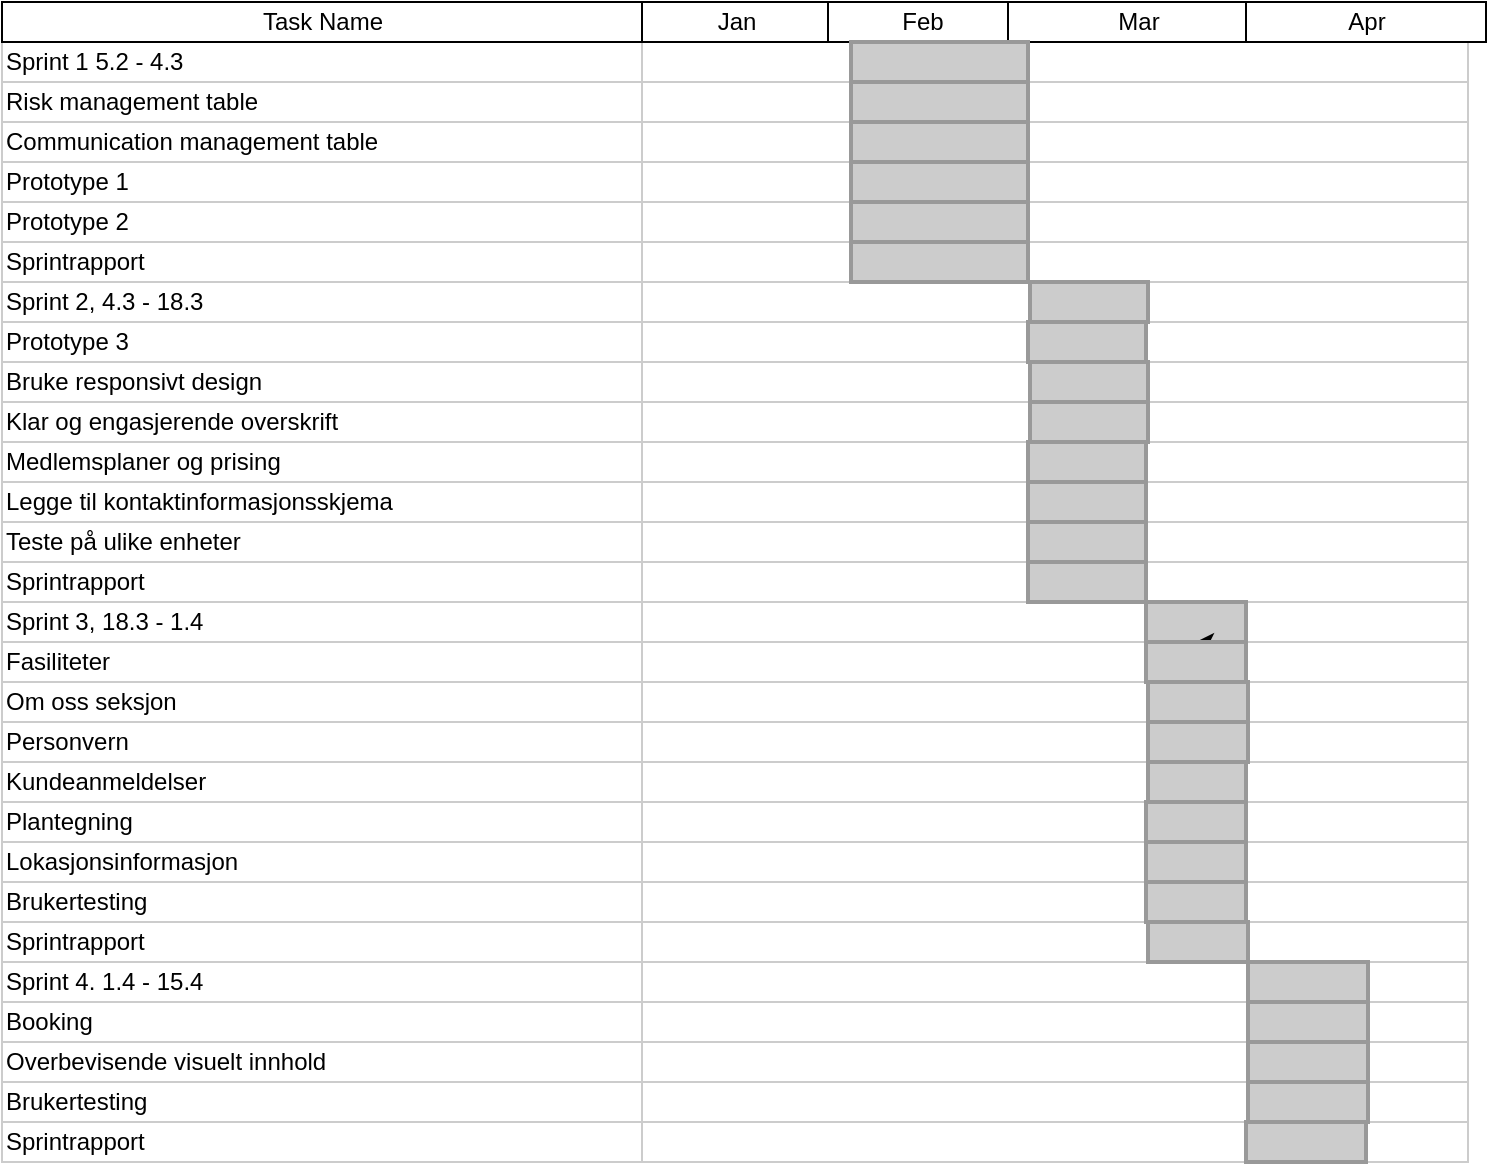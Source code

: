 <mxfile version="22.1.18" type="device">
  <diagram name="Page-1" id="fc2ac565-0d4e-3f0d-88b0-a54af1634ed7">
    <mxGraphModel dx="1855" dy="916" grid="1" gridSize="10" guides="1" tooltips="1" connect="0" arrows="1" fold="1" page="1" pageScale="1.5" pageWidth="1169" pageHeight="827" background="none" math="0" shadow="0">
      <root>
        <mxCell id="0" style=";html=1;" />
        <mxCell id="1" style=";html=1;" parent="0" />
        <mxCell id="75" value="Sprint 1 5.2 - 4.3" style="align=left;strokeColor=#CCCCCC;html=1;" parent="1" vertex="1">
          <mxGeometry x="297.0" y="150.0" width="320.0" height="20.0" as="geometry" />
        </mxCell>
        <mxCell id="80" value="Risk management table" style="align=left;strokeColor=#CCCCCC;html=1;" parent="1" vertex="1">
          <mxGeometry x="297" y="170.0" width="320" height="20" as="geometry" />
        </mxCell>
        <mxCell id="85" value="Communication management table" style="align=left;strokeColor=#CCCCCC;html=1;" parent="1" vertex="1">
          <mxGeometry x="297.0" y="190.0" width="320.0" height="20" as="geometry" />
        </mxCell>
        <mxCell id="90" value="Prototype 1" style="align=left;strokeColor=#CCCCCC;html=1;" parent="1" vertex="1">
          <mxGeometry x="297.0" y="210.0" width="320.0" height="20" as="geometry" />
        </mxCell>
        <mxCell id="95" value="Prototype 2" style="align=left;strokeColor=#CCCCCC;html=1;" parent="1" vertex="1">
          <mxGeometry x="297.0" y="230.0" width="320.0" height="20" as="geometry" />
        </mxCell>
        <mxCell id="100" value="Sprintrapport" style="align=left;strokeColor=#CCCCCC;html=1;" parent="1" vertex="1">
          <mxGeometry x="297.0" y="250.0" width="320.0" height="20" as="geometry" />
        </mxCell>
        <mxCell id="2" value="Task Name" style="strokeWidth=1;fontStyle=0;html=1;" parent="1" vertex="1">
          <mxGeometry x="297" y="130" width="320" height="20" as="geometry" />
        </mxCell>
        <mxCell id="67c90442a009f359-289" value="Sprint 2, 4.3 - 18.3" style="align=left;strokeColor=#CCCCCC;html=1;" parent="1" vertex="1">
          <mxGeometry x="297.0" y="270.0" width="320.0" height="20" as="geometry" />
        </mxCell>
        <mxCell id="67c90442a009f359-290" value="Prototype 3" style="align=left;strokeColor=#CCCCCC;html=1;" parent="1" vertex="1">
          <mxGeometry x="297.0" y="290.0" width="320.0" height="20" as="geometry" />
        </mxCell>
        <mxCell id="67c90442a009f359-291" value="" style="align=left;strokeColor=#CCCCCC;html=1;" parent="1" vertex="1">
          <mxGeometry x="617" y="150" width="413" height="20" as="geometry" />
        </mxCell>
        <mxCell id="4" value="Jan" style="strokeWidth=1;fontStyle=0;html=1;" parent="1" vertex="1">
          <mxGeometry x="617" y="130" width="93" height="20" as="geometry" />
        </mxCell>
        <mxCell id="67c90442a009f359-278" value="Feb" style="strokeWidth=1;fontStyle=0;html=1;" parent="1" vertex="1">
          <mxGeometry x="710" y="130" width="93" height="20" as="geometry" />
        </mxCell>
        <mxCell id="67c90442a009f359-279" value="Mar" style="strokeWidth=1;fontStyle=0;html=1;" parent="1" vertex="1">
          <mxGeometry x="800" y="130" width="130" height="20" as="geometry" />
        </mxCell>
        <mxCell id="67c90442a009f359-280" value="Apr" style="strokeWidth=1;fontStyle=0;html=1;" parent="1" vertex="1">
          <mxGeometry x="919" y="130" width="120" height="20" as="geometry" />
        </mxCell>
        <mxCell id="67c90442a009f359-292" value="" style="align=left;strokeColor=#CCCCCC;html=1;" parent="1" vertex="1">
          <mxGeometry x="617" y="170" width="413" height="20" as="geometry" />
        </mxCell>
        <mxCell id="67c90442a009f359-293" value="" style="align=left;strokeColor=#CCCCCC;html=1;" parent="1" vertex="1">
          <mxGeometry x="617" y="190" width="413" height="20" as="geometry" />
        </mxCell>
        <mxCell id="67c90442a009f359-294" value="" style="align=left;strokeColor=#CCCCCC;html=1;" parent="1" vertex="1">
          <mxGeometry x="617" y="210" width="413" height="20" as="geometry" />
        </mxCell>
        <mxCell id="67c90442a009f359-295" value="" style="align=left;strokeColor=#CCCCCC;html=1;" parent="1" vertex="1">
          <mxGeometry x="617" y="230" width="413" height="20" as="geometry" />
        </mxCell>
        <mxCell id="67c90442a009f359-296" value="" style="align=left;strokeColor=#CCCCCC;html=1;" parent="1" vertex="1">
          <mxGeometry x="617" y="250" width="413" height="20" as="geometry" />
        </mxCell>
        <mxCell id="67c90442a009f359-297" value="" style="align=left;strokeColor=#CCCCCC;html=1;" parent="1" vertex="1">
          <mxGeometry x="617" y="270" width="413" height="20" as="geometry" />
        </mxCell>
        <mxCell id="67c90442a009f359-298" value="" style="align=left;strokeColor=#CCCCCC;html=1;" parent="1" vertex="1">
          <mxGeometry x="617" y="290" width="413" height="20" as="geometry" />
        </mxCell>
        <mxCell id="67c90442a009f359-299" value="" style="whiteSpace=wrap;html=1;strokeWidth=2;fillColor=#CCCCCC;gradientColor=none;fontSize=14;align=center;strokeColor=#999999;" parent="1" vertex="1">
          <mxGeometry x="721.5" y="150" width="88.5" height="20" as="geometry" />
        </mxCell>
        <mxCell id="6Q8PuM3xzfXMs_AKLG9W-100" value="Bruke responsivt design" style="align=left;strokeColor=#CCCCCC;html=1;" vertex="1" parent="1">
          <mxGeometry x="297" y="310" width="320.0" height="20" as="geometry" />
        </mxCell>
        <mxCell id="6Q8PuM3xzfXMs_AKLG9W-101" value="Klar og engasjerende overskrift" style="align=left;strokeColor=#CCCCCC;html=1;" vertex="1" parent="1">
          <mxGeometry x="297" y="330" width="320.0" height="20" as="geometry" />
        </mxCell>
        <mxCell id="6Q8PuM3xzfXMs_AKLG9W-102" value="Medlemsplaner og prising" style="align=left;strokeColor=#CCCCCC;html=1;" vertex="1" parent="1">
          <mxGeometry x="297" y="350" width="320.0" height="20" as="geometry" />
        </mxCell>
        <mxCell id="6Q8PuM3xzfXMs_AKLG9W-103" value="Sprintrapport" style="align=left;strokeColor=#CCCCCC;html=1;" vertex="1" parent="1">
          <mxGeometry x="297" y="410" width="320.0" height="20" as="geometry" />
        </mxCell>
        <mxCell id="6Q8PuM3xzfXMs_AKLG9W-104" value="Teste på ulike enheter" style="align=left;strokeColor=#CCCCCC;html=1;" vertex="1" parent="1">
          <mxGeometry x="297" y="390" width="320.0" height="20" as="geometry" />
        </mxCell>
        <mxCell id="6Q8PuM3xzfXMs_AKLG9W-105" value="Legge til kontaktinformasjonsskjema" style="align=left;strokeColor=#CCCCCC;html=1;" vertex="1" parent="1">
          <mxGeometry x="297" y="370" width="320.0" height="20" as="geometry" />
        </mxCell>
        <mxCell id="6Q8PuM3xzfXMs_AKLG9W-107" value="Fasiliteter" style="align=left;strokeColor=#CCCCCC;html=1;" vertex="1" parent="1">
          <mxGeometry x="297" y="450" width="320.0" height="20" as="geometry" />
        </mxCell>
        <mxCell id="6Q8PuM3xzfXMs_AKLG9W-108" value="Sprint 3, 18.3 - 1.4" style="align=left;strokeColor=#CCCCCC;html=1;" vertex="1" parent="1">
          <mxGeometry x="297" y="430" width="320.0" height="20" as="geometry" />
        </mxCell>
        <mxCell id="6Q8PuM3xzfXMs_AKLG9W-109" value="Om oss seksjon" style="align=left;strokeColor=#CCCCCC;html=1;" vertex="1" parent="1">
          <mxGeometry x="297" y="470" width="320.0" height="20" as="geometry" />
        </mxCell>
        <mxCell id="6Q8PuM3xzfXMs_AKLG9W-110" value="Plantegning" style="align=left;strokeColor=#CCCCCC;html=1;" vertex="1" parent="1">
          <mxGeometry x="297" y="530" width="320.0" height="20" as="geometry" />
        </mxCell>
        <mxCell id="6Q8PuM3xzfXMs_AKLG9W-111" value="Kundeanmeldelser" style="align=left;strokeColor=#CCCCCC;html=1;" vertex="1" parent="1">
          <mxGeometry x="297" y="510" width="320.0" height="20" as="geometry" />
        </mxCell>
        <mxCell id="6Q8PuM3xzfXMs_AKLG9W-112" value="Personvern" style="align=left;strokeColor=#CCCCCC;html=1;" vertex="1" parent="1">
          <mxGeometry x="297" y="490" width="320.0" height="20" as="geometry" />
        </mxCell>
        <mxCell id="6Q8PuM3xzfXMs_AKLG9W-113" value="Brukertesting" style="align=left;strokeColor=#CCCCCC;html=1;" vertex="1" parent="1">
          <mxGeometry x="297" y="570" width="320.0" height="20" as="geometry" />
        </mxCell>
        <mxCell id="6Q8PuM3xzfXMs_AKLG9W-114" value="Sprintrapport" style="align=left;strokeColor=#CCCCCC;html=1;" vertex="1" parent="1">
          <mxGeometry x="297" y="590" width="320.0" height="20" as="geometry" />
        </mxCell>
        <mxCell id="6Q8PuM3xzfXMs_AKLG9W-115" value="Brukertesting" style="align=left;strokeColor=#CCCCCC;html=1;" vertex="1" parent="1">
          <mxGeometry x="297" y="670" width="320.0" height="20" as="geometry" />
        </mxCell>
        <mxCell id="6Q8PuM3xzfXMs_AKLG9W-116" value="Overbevisende visuelt innhold" style="align=left;strokeColor=#CCCCCC;html=1;" vertex="1" parent="1">
          <mxGeometry x="297" y="650" width="320.0" height="20" as="geometry" />
        </mxCell>
        <mxCell id="6Q8PuM3xzfXMs_AKLG9W-117" value="Booking" style="align=left;strokeColor=#CCCCCC;html=1;" vertex="1" parent="1">
          <mxGeometry x="297" y="630" width="320.0" height="20" as="geometry" />
        </mxCell>
        <mxCell id="6Q8PuM3xzfXMs_AKLG9W-118" value="Sprint 4. 1.4 - 15.4" style="align=left;strokeColor=#CCCCCC;html=1;" vertex="1" parent="1">
          <mxGeometry x="297" y="610" width="320.0" height="20" as="geometry" />
        </mxCell>
        <mxCell id="6Q8PuM3xzfXMs_AKLG9W-119" value="Lokasjonsinformasjon" style="align=left;strokeColor=#CCCCCC;html=1;" vertex="1" parent="1">
          <mxGeometry x="297" y="550" width="320.0" height="20" as="geometry" />
        </mxCell>
        <mxCell id="6Q8PuM3xzfXMs_AKLG9W-120" value="Sprintrapport" style="align=left;strokeColor=#CCCCCC;html=1;" vertex="1" parent="1">
          <mxGeometry x="297" y="690" width="320.0" height="20" as="geometry" />
        </mxCell>
        <mxCell id="6Q8PuM3xzfXMs_AKLG9W-121" value="" style="align=left;strokeColor=#CCCCCC;html=1;" vertex="1" parent="1">
          <mxGeometry x="617" y="330" width="413" height="20" as="geometry" />
        </mxCell>
        <mxCell id="6Q8PuM3xzfXMs_AKLG9W-122" value="" style="align=left;strokeColor=#CCCCCC;html=1;" vertex="1" parent="1">
          <mxGeometry x="617" y="390" width="413" height="20" as="geometry" />
        </mxCell>
        <mxCell id="6Q8PuM3xzfXMs_AKLG9W-123" value="" style="align=left;strokeColor=#CCCCCC;html=1;" vertex="1" parent="1">
          <mxGeometry x="617" y="470" width="413" height="20" as="geometry" />
        </mxCell>
        <mxCell id="6Q8PuM3xzfXMs_AKLG9W-124" value="" style="align=left;strokeColor=#CCCCCC;html=1;" vertex="1" parent="1">
          <mxGeometry x="617" y="410" width="413" height="20" as="geometry" />
        </mxCell>
        <mxCell id="6Q8PuM3xzfXMs_AKLG9W-125" value="" style="align=left;strokeColor=#CCCCCC;html=1;" vertex="1" parent="1">
          <mxGeometry x="617" y="530" width="413" height="20" as="geometry" />
        </mxCell>
        <mxCell id="6Q8PuM3xzfXMs_AKLG9W-126" value="" style="align=left;strokeColor=#CCCCCC;html=1;" vertex="1" parent="1">
          <mxGeometry x="617" y="310" width="413" height="20" as="geometry" />
        </mxCell>
        <mxCell id="6Q8PuM3xzfXMs_AKLG9W-127" value="" style="align=left;strokeColor=#CCCCCC;html=1;" vertex="1" parent="1">
          <mxGeometry x="617" y="350" width="413" height="20" as="geometry" />
        </mxCell>
        <mxCell id="6Q8PuM3xzfXMs_AKLG9W-128" value="" style="align=left;strokeColor=#CCCCCC;html=1;" vertex="1" parent="1">
          <mxGeometry x="617" y="370" width="413" height="20" as="geometry" />
        </mxCell>
        <mxCell id="6Q8PuM3xzfXMs_AKLG9W-129" value="" style="align=left;strokeColor=#CCCCCC;html=1;" vertex="1" parent="1">
          <mxGeometry x="617" y="550" width="413" height="20" as="geometry" />
        </mxCell>
        <mxCell id="6Q8PuM3xzfXMs_AKLG9W-130" value="" style="align=left;strokeColor=#CCCCCC;html=1;" vertex="1" parent="1">
          <mxGeometry x="617" y="510" width="413" height="20" as="geometry" />
        </mxCell>
        <mxCell id="6Q8PuM3xzfXMs_AKLG9W-131" value="" style="align=left;strokeColor=#CCCCCC;html=1;" vertex="1" parent="1">
          <mxGeometry x="617" y="490" width="413" height="20" as="geometry" />
        </mxCell>
        <mxCell id="6Q8PuM3xzfXMs_AKLG9W-132" value="" style="align=left;strokeColor=#CCCCCC;html=1;" vertex="1" parent="1">
          <mxGeometry x="617" y="430" width="413" height="20" as="geometry" />
        </mxCell>
        <mxCell id="6Q8PuM3xzfXMs_AKLG9W-133" value="" style="align=left;strokeColor=#CCCCCC;html=1;" vertex="1" parent="1">
          <mxGeometry x="617" y="570" width="413" height="20" as="geometry" />
        </mxCell>
        <mxCell id="6Q8PuM3xzfXMs_AKLG9W-134" value="" style="align=left;strokeColor=#CCCCCC;html=1;" vertex="1" parent="1">
          <mxGeometry x="617" y="450" width="413" height="20" as="geometry" />
        </mxCell>
        <mxCell id="6Q8PuM3xzfXMs_AKLG9W-135" value="" style="align=left;strokeColor=#CCCCCC;html=1;" vertex="1" parent="1">
          <mxGeometry x="617" y="630" width="413" height="20" as="geometry" />
        </mxCell>
        <mxCell id="6Q8PuM3xzfXMs_AKLG9W-136" value="" style="align=left;strokeColor=#CCCCCC;html=1;" vertex="1" parent="1">
          <mxGeometry x="617" y="610" width="413" height="20" as="geometry" />
        </mxCell>
        <mxCell id="6Q8PuM3xzfXMs_AKLG9W-137" value="" style="align=left;strokeColor=#CCCCCC;html=1;" vertex="1" parent="1">
          <mxGeometry x="617" y="590" width="413" height="20" as="geometry" />
        </mxCell>
        <mxCell id="6Q8PuM3xzfXMs_AKLG9W-138" value="" style="align=left;strokeColor=#CCCCCC;html=1;" vertex="1" parent="1">
          <mxGeometry x="617" y="690" width="413" height="20" as="geometry" />
        </mxCell>
        <mxCell id="6Q8PuM3xzfXMs_AKLG9W-139" value="" style="align=left;strokeColor=#CCCCCC;html=1;" vertex="1" parent="1">
          <mxGeometry x="617" y="670" width="413" height="20" as="geometry" />
        </mxCell>
        <mxCell id="6Q8PuM3xzfXMs_AKLG9W-140" value="" style="align=left;strokeColor=#CCCCCC;html=1;" vertex="1" parent="1">
          <mxGeometry x="617" y="650" width="413" height="20" as="geometry" />
        </mxCell>
        <mxCell id="6Q8PuM3xzfXMs_AKLG9W-142" value="" style="whiteSpace=wrap;html=1;strokeWidth=2;fillColor=#CCCCCC;gradientColor=none;fontSize=14;align=center;strokeColor=#999999;" vertex="1" parent="1">
          <mxGeometry x="811" y="270" width="59" height="20" as="geometry" />
        </mxCell>
        <mxCell id="6Q8PuM3xzfXMs_AKLG9W-158" value="" style="whiteSpace=wrap;html=1;strokeWidth=2;fillColor=#CCCCCC;gradientColor=none;fontSize=14;align=center;strokeColor=#999999;" vertex="1" parent="1">
          <mxGeometry x="869" y="430" width="50" height="20" as="geometry" />
        </mxCell>
        <mxCell id="6Q8PuM3xzfXMs_AKLG9W-162" value="" style="whiteSpace=wrap;html=1;strokeWidth=2;fillColor=#CCCCCC;gradientColor=none;fontSize=14;align=center;strokeColor=#999999;" vertex="1" parent="1">
          <mxGeometry x="870" y="510" width="49" height="20" as="geometry" />
        </mxCell>
        <mxCell id="6Q8PuM3xzfXMs_AKLG9W-165" value="" style="edgeStyle=orthogonalEdgeStyle;rounded=0;orthogonalLoop=1;jettySize=auto;html=1;" edge="1" parent="1" source="6Q8PuM3xzfXMs_AKLG9W-160" target="6Q8PuM3xzfXMs_AKLG9W-159">
          <mxGeometry relative="1" as="geometry">
            <mxPoint x="884" y="630" as="sourcePoint" />
            <mxPoint x="794" y="650" as="targetPoint" />
          </mxGeometry>
        </mxCell>
        <mxCell id="6Q8PuM3xzfXMs_AKLG9W-159" value="" style="whiteSpace=wrap;html=1;strokeWidth=2;fillColor=#CCCCCC;gradientColor=none;fontSize=14;align=center;strokeColor=#999999;" vertex="1" parent="1">
          <mxGeometry x="869" y="450" width="50" height="20" as="geometry" />
        </mxCell>
        <mxCell id="6Q8PuM3xzfXMs_AKLG9W-160" value="" style="whiteSpace=wrap;html=1;strokeWidth=2;fillColor=#CCCCCC;gradientColor=none;fontSize=14;align=center;strokeColor=#999999;" vertex="1" parent="1">
          <mxGeometry x="870" y="470" width="50" height="20" as="geometry" />
        </mxCell>
        <mxCell id="6Q8PuM3xzfXMs_AKLG9W-161" value="" style="whiteSpace=wrap;html=1;strokeWidth=2;fillColor=#CCCCCC;gradientColor=none;fontSize=14;align=center;strokeColor=#999999;" vertex="1" parent="1">
          <mxGeometry x="870" y="490" width="50" height="20" as="geometry" />
        </mxCell>
        <mxCell id="6Q8PuM3xzfXMs_AKLG9W-170" value="" style="whiteSpace=wrap;html=1;strokeWidth=2;fillColor=#CCCCCC;gradientColor=none;fontSize=14;align=center;strokeColor=#999999;" vertex="1" parent="1">
          <mxGeometry x="721.5" y="170" width="88.5" height="20" as="geometry" />
        </mxCell>
        <mxCell id="6Q8PuM3xzfXMs_AKLG9W-171" value="" style="whiteSpace=wrap;html=1;strokeWidth=2;fillColor=#CCCCCC;gradientColor=none;fontSize=14;align=center;strokeColor=#999999;" vertex="1" parent="1">
          <mxGeometry x="721.5" y="190" width="88.5" height="20" as="geometry" />
        </mxCell>
        <mxCell id="6Q8PuM3xzfXMs_AKLG9W-172" value="" style="whiteSpace=wrap;html=1;strokeWidth=2;fillColor=#CCCCCC;gradientColor=none;fontSize=14;align=center;strokeColor=#999999;" vertex="1" parent="1">
          <mxGeometry x="721.5" y="210" width="88.5" height="20" as="geometry" />
        </mxCell>
        <mxCell id="6Q8PuM3xzfXMs_AKLG9W-173" value="" style="whiteSpace=wrap;html=1;strokeWidth=2;fillColor=#CCCCCC;gradientColor=none;fontSize=14;align=center;strokeColor=#999999;" vertex="1" parent="1">
          <mxGeometry x="721.5" y="230" width="88.5" height="20" as="geometry" />
        </mxCell>
        <mxCell id="6Q8PuM3xzfXMs_AKLG9W-174" value="" style="whiteSpace=wrap;html=1;strokeWidth=2;fillColor=#CCCCCC;gradientColor=none;fontSize=14;align=center;strokeColor=#999999;" vertex="1" parent="1">
          <mxGeometry x="721.5" y="250" width="88.5" height="20" as="geometry" />
        </mxCell>
        <mxCell id="6Q8PuM3xzfXMs_AKLG9W-181" value="" style="whiteSpace=wrap;html=1;strokeWidth=2;fillColor=#CCCCCC;gradientColor=none;fontSize=14;align=center;strokeColor=#999999;" vertex="1" parent="1">
          <mxGeometry x="811" y="310" width="59" height="20" as="geometry" />
        </mxCell>
        <mxCell id="6Q8PuM3xzfXMs_AKLG9W-182" value="" style="whiteSpace=wrap;html=1;strokeWidth=2;fillColor=#CCCCCC;gradientColor=none;fontSize=14;align=center;strokeColor=#999999;" vertex="1" parent="1">
          <mxGeometry x="810" y="290" width="59" height="20" as="geometry" />
        </mxCell>
        <mxCell id="6Q8PuM3xzfXMs_AKLG9W-183" value="" style="whiteSpace=wrap;html=1;strokeWidth=2;fillColor=#CCCCCC;gradientColor=none;fontSize=14;align=center;strokeColor=#999999;" vertex="1" parent="1">
          <mxGeometry x="810" y="350" width="59" height="20" as="geometry" />
        </mxCell>
        <mxCell id="6Q8PuM3xzfXMs_AKLG9W-184" value="" style="whiteSpace=wrap;html=1;strokeWidth=2;fillColor=#CCCCCC;gradientColor=none;fontSize=14;align=center;strokeColor=#999999;" vertex="1" parent="1">
          <mxGeometry x="811" y="330" width="59" height="20" as="geometry" />
        </mxCell>
        <mxCell id="6Q8PuM3xzfXMs_AKLG9W-186" value="" style="whiteSpace=wrap;html=1;strokeWidth=2;fillColor=#CCCCCC;gradientColor=none;fontSize=14;align=center;strokeColor=#999999;" vertex="1" parent="1">
          <mxGeometry x="810" y="370" width="59" height="20" as="geometry" />
        </mxCell>
        <mxCell id="6Q8PuM3xzfXMs_AKLG9W-187" value="" style="whiteSpace=wrap;html=1;strokeWidth=2;fillColor=#CCCCCC;gradientColor=none;fontSize=14;align=center;strokeColor=#999999;" vertex="1" parent="1">
          <mxGeometry x="810" y="390" width="59" height="20" as="geometry" />
        </mxCell>
        <mxCell id="6Q8PuM3xzfXMs_AKLG9W-188" value="" style="whiteSpace=wrap;html=1;strokeWidth=2;fillColor=#CCCCCC;gradientColor=none;fontSize=14;align=center;strokeColor=#999999;" vertex="1" parent="1">
          <mxGeometry x="810" y="410" width="59" height="20" as="geometry" />
        </mxCell>
        <mxCell id="6Q8PuM3xzfXMs_AKLG9W-189" value="" style="whiteSpace=wrap;html=1;strokeWidth=2;fillColor=#CCCCCC;gradientColor=none;fontSize=14;align=center;strokeColor=#999999;" vertex="1" parent="1">
          <mxGeometry x="869" y="530" width="50" height="20" as="geometry" />
        </mxCell>
        <mxCell id="6Q8PuM3xzfXMs_AKLG9W-190" value="" style="whiteSpace=wrap;html=1;strokeWidth=2;fillColor=#CCCCCC;gradientColor=none;fontSize=14;align=center;strokeColor=#999999;" vertex="1" parent="1">
          <mxGeometry x="869" y="550" width="50" height="20" as="geometry" />
        </mxCell>
        <mxCell id="6Q8PuM3xzfXMs_AKLG9W-191" value="" style="whiteSpace=wrap;html=1;strokeWidth=2;fillColor=#CCCCCC;gradientColor=none;fontSize=14;align=center;strokeColor=#999999;" vertex="1" parent="1">
          <mxGeometry x="869" y="570" width="50" height="20" as="geometry" />
        </mxCell>
        <mxCell id="6Q8PuM3xzfXMs_AKLG9W-192" value="" style="whiteSpace=wrap;html=1;strokeWidth=2;fillColor=#CCCCCC;gradientColor=none;fontSize=14;align=center;strokeColor=#999999;" vertex="1" parent="1">
          <mxGeometry x="870" y="590" width="50" height="20" as="geometry" />
        </mxCell>
        <mxCell id="6Q8PuM3xzfXMs_AKLG9W-193" value="" style="whiteSpace=wrap;html=1;strokeWidth=2;fillColor=#CCCCCC;gradientColor=none;fontSize=14;align=center;strokeColor=#999999;" vertex="1" parent="1">
          <mxGeometry x="870" y="590" width="50" height="20" as="geometry" />
        </mxCell>
        <mxCell id="6Q8PuM3xzfXMs_AKLG9W-194" value="" style="whiteSpace=wrap;html=1;strokeWidth=2;fillColor=#CCCCCC;gradientColor=none;fontSize=14;align=center;strokeColor=#999999;" vertex="1" parent="1">
          <mxGeometry x="920" y="610" width="60" height="20" as="geometry" />
        </mxCell>
        <mxCell id="6Q8PuM3xzfXMs_AKLG9W-195" value="" style="whiteSpace=wrap;html=1;strokeWidth=2;fillColor=#CCCCCC;gradientColor=none;fontSize=14;align=center;strokeColor=#999999;" vertex="1" parent="1">
          <mxGeometry x="920" y="630" width="60" height="20" as="geometry" />
        </mxCell>
        <mxCell id="6Q8PuM3xzfXMs_AKLG9W-196" value="" style="whiteSpace=wrap;html=1;strokeWidth=2;fillColor=#CCCCCC;gradientColor=none;fontSize=14;align=center;strokeColor=#999999;" vertex="1" parent="1">
          <mxGeometry x="920" y="650" width="60" height="20" as="geometry" />
        </mxCell>
        <mxCell id="6Q8PuM3xzfXMs_AKLG9W-197" value="" style="whiteSpace=wrap;html=1;strokeWidth=2;fillColor=#CCCCCC;gradientColor=none;fontSize=14;align=center;strokeColor=#999999;" vertex="1" parent="1">
          <mxGeometry x="920" y="670" width="60" height="20" as="geometry" />
        </mxCell>
        <mxCell id="6Q8PuM3xzfXMs_AKLG9W-198" value="" style="whiteSpace=wrap;html=1;strokeWidth=2;fillColor=#CCCCCC;gradientColor=none;fontSize=14;align=center;strokeColor=#999999;" vertex="1" parent="1">
          <mxGeometry x="919" y="690" width="60" height="20" as="geometry" />
        </mxCell>
      </root>
    </mxGraphModel>
  </diagram>
</mxfile>
